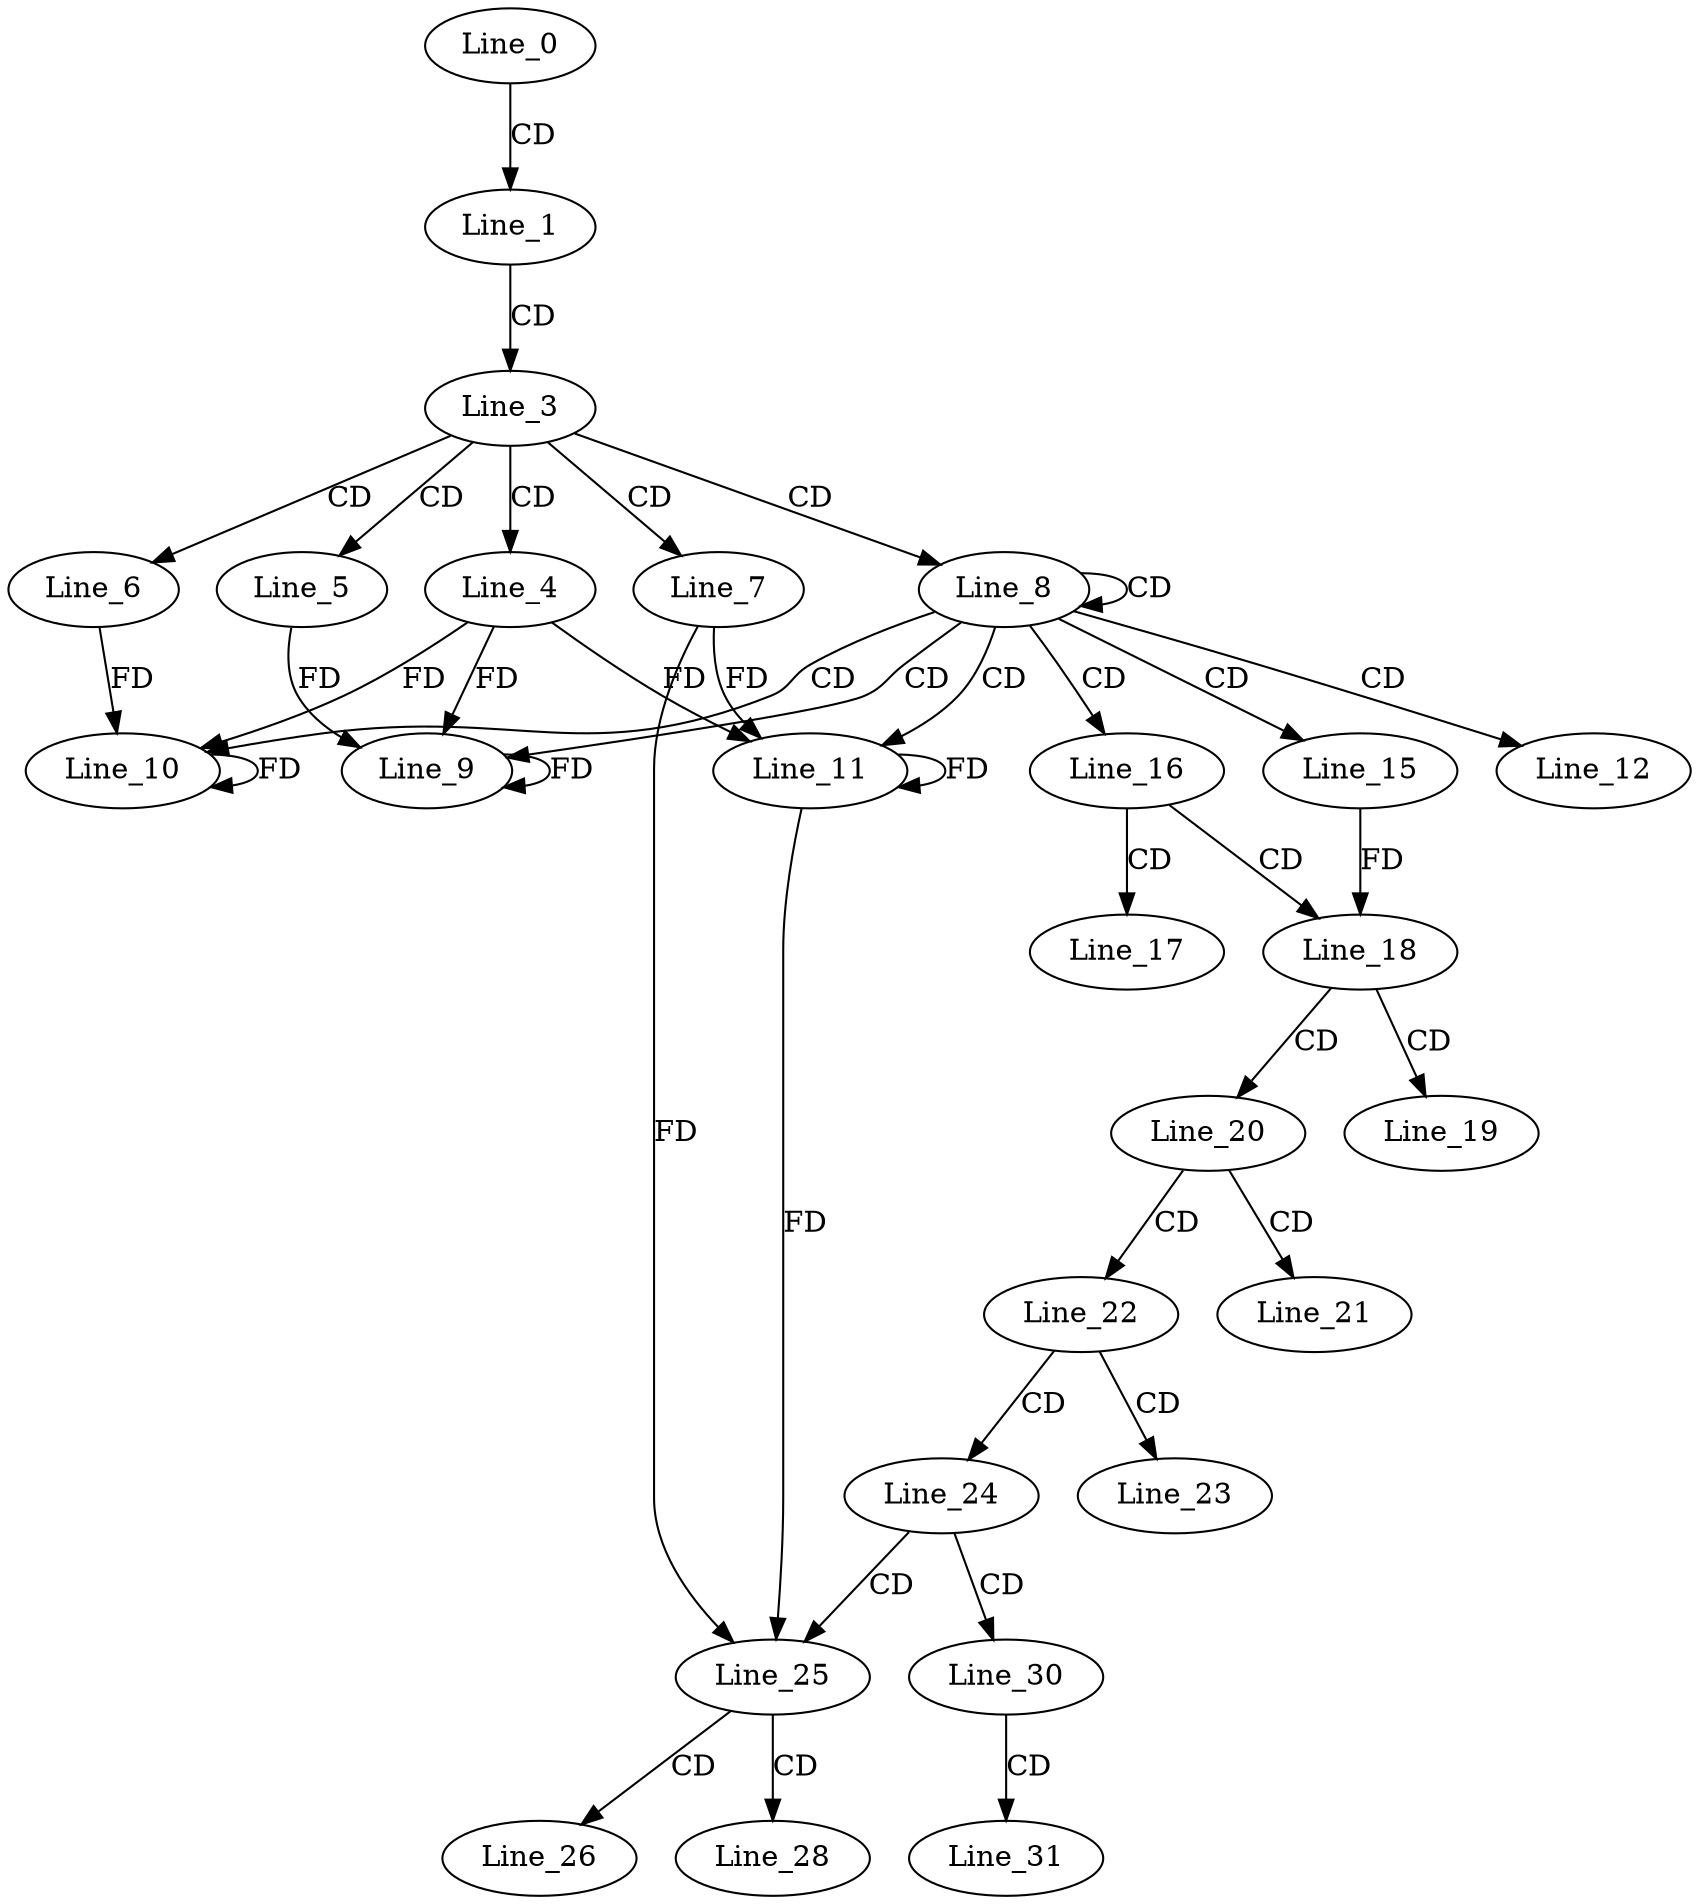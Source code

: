 digraph G {
  Line_0;
  Line_1;
  Line_3;
  Line_4;
  Line_5;
  Line_6;
  Line_7;
  Line_8;
  Line_9;
  Line_9;
  Line_10;
  Line_10;
  Line_11;
  Line_11;
  Line_12;
  Line_15;
  Line_16;
  Line_17;
  Line_18;
  Line_19;
  Line_20;
  Line_21;
  Line_22;
  Line_23;
  Line_24;
  Line_25;
  Line_26;
  Line_28;
  Line_30;
  Line_31;
  Line_0 -> Line_1 [ label="CD" ];
  Line_1 -> Line_3 [ label="CD" ];
  Line_3 -> Line_4 [ label="CD" ];
  Line_3 -> Line_5 [ label="CD" ];
  Line_3 -> Line_6 [ label="CD" ];
  Line_3 -> Line_7 [ label="CD" ];
  Line_3 -> Line_8 [ label="CD" ];
  Line_8 -> Line_8 [ label="CD" ];
  Line_8 -> Line_9 [ label="CD" ];
  Line_9 -> Line_9 [ label="FD" ];
  Line_5 -> Line_9 [ label="FD" ];
  Line_4 -> Line_9 [ label="FD" ];
  Line_8 -> Line_10 [ label="CD" ];
  Line_10 -> Line_10 [ label="FD" ];
  Line_6 -> Line_10 [ label="FD" ];
  Line_4 -> Line_10 [ label="FD" ];
  Line_8 -> Line_11 [ label="CD" ];
  Line_11 -> Line_11 [ label="FD" ];
  Line_7 -> Line_11 [ label="FD" ];
  Line_4 -> Line_11 [ label="FD" ];
  Line_8 -> Line_12 [ label="CD" ];
  Line_8 -> Line_15 [ label="CD" ];
  Line_8 -> Line_16 [ label="CD" ];
  Line_16 -> Line_17 [ label="CD" ];
  Line_16 -> Line_18 [ label="CD" ];
  Line_15 -> Line_18 [ label="FD" ];
  Line_18 -> Line_19 [ label="CD" ];
  Line_18 -> Line_20 [ label="CD" ];
  Line_20 -> Line_21 [ label="CD" ];
  Line_20 -> Line_22 [ label="CD" ];
  Line_22 -> Line_23 [ label="CD" ];
  Line_22 -> Line_24 [ label="CD" ];
  Line_24 -> Line_25 [ label="CD" ];
  Line_11 -> Line_25 [ label="FD" ];
  Line_7 -> Line_25 [ label="FD" ];
  Line_25 -> Line_26 [ label="CD" ];
  Line_25 -> Line_28 [ label="CD" ];
  Line_24 -> Line_30 [ label="CD" ];
  Line_30 -> Line_31 [ label="CD" ];
}
